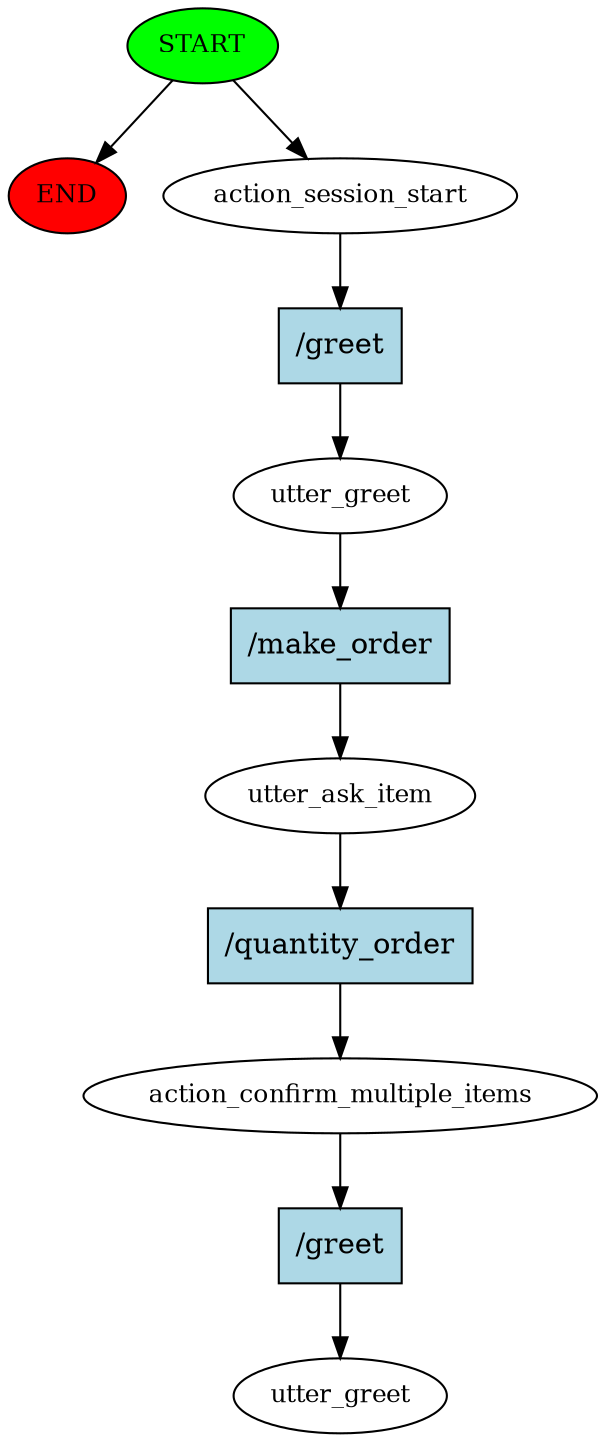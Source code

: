 digraph  {
0 [class="start active", fillcolor=green, fontsize=12, label=START, style=filled];
"-1" [class=end, fillcolor=red, fontsize=12, label=END, style=filled];
1 [class=active, fontsize=12, label=action_session_start];
2 [class=active, fontsize=12, label=utter_greet];
3 [class=active, fontsize=12, label=utter_ask_item];
4 [class=active, fontsize=12, label=action_confirm_multiple_items];
5 [class="dashed active", fontsize=12, label=utter_greet];
6 [class="intent active", fillcolor=lightblue, label="/greet", shape=rect, style=filled];
7 [class="intent active", fillcolor=lightblue, label="/make_order", shape=rect, style=filled];
8 [class="intent active", fillcolor=lightblue, label="/quantity_order", shape=rect, style=filled];
9 [class="intent active", fillcolor=lightblue, label="/greet", shape=rect, style=filled];
0 -> "-1"  [class="", key=NONE, label=""];
0 -> 1  [class=active, key=NONE, label=""];
1 -> 6  [class=active, key=0];
2 -> 7  [class=active, key=0];
3 -> 8  [class=active, key=0];
4 -> 9  [class=active, key=0];
6 -> 2  [class=active, key=0];
7 -> 3  [class=active, key=0];
8 -> 4  [class=active, key=0];
9 -> 5  [class=active, key=0];
}
